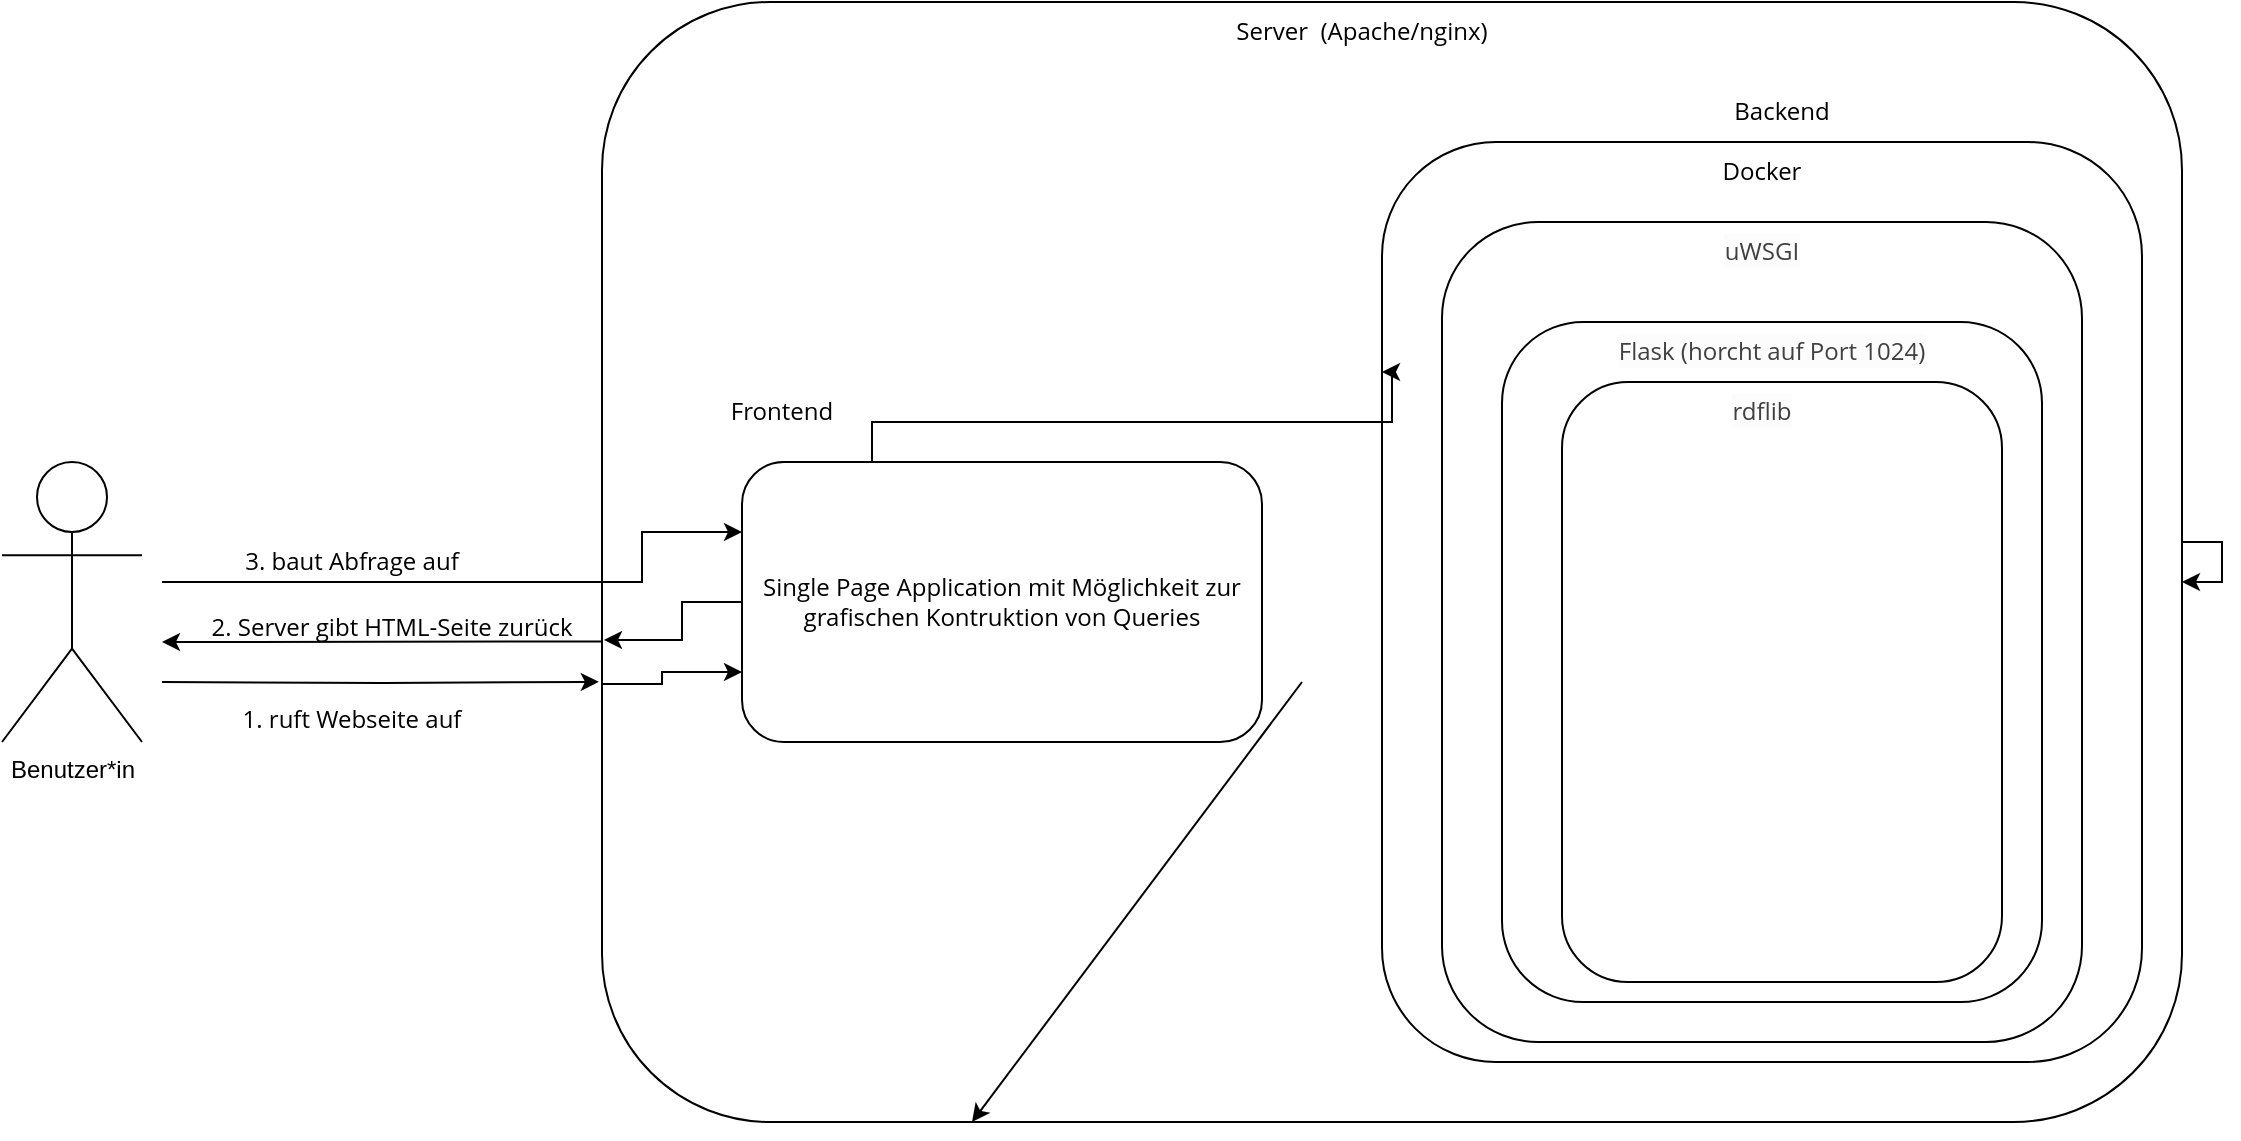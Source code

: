<mxfile version="16.5.3" type="device"><diagram id="emFFTFADupQ7bTWYculP" name="Page-1"><mxGraphModel dx="2113" dy="640" grid="1" gridSize="10" guides="1" tooltips="1" connect="1" arrows="1" fold="1" page="1" pageScale="1" pageWidth="1169" pageHeight="827" math="0" shadow="0"><root><mxCell id="0"/><mxCell id="1" parent="0"/><mxCell id="kD5JEAkg6AWsOWn-gfR0-1" value="" style="rounded=1;whiteSpace=wrap;html=1;fillColor=none;fontFamily=Open Sans;fontSource=https%3A%2F%2Ffonts.googleapis.com%2Fcss%3Ffamily%3DOpen%2BSans;" vertex="1" parent="1"><mxGeometry x="180" y="70" width="790" height="560" as="geometry"/></mxCell><mxCell id="kD5JEAkg6AWsOWn-gfR0-28" style="edgeStyle=orthogonalEdgeStyle;rounded=0;orthogonalLoop=1;jettySize=auto;html=1;exitX=0.25;exitY=0;exitDx=0;exitDy=0;fontFamily=Open Sans;fontSource=https%3A%2F%2Ffonts.googleapis.com%2Fcss%3Ffamily%3DOpen%2BSans;fontSize=12;entryX=0;entryY=0.25;entryDx=0;entryDy=0;" edge="1" parent="1" source="LyHXITibbVdXYKfObWaf-5" target="kD5JEAkg6AWsOWn-gfR0-19"><mxGeometry relative="1" as="geometry"><Array as="points"><mxPoint x="315" y="280"/><mxPoint x="575" y="280"/><mxPoint x="575" y="255"/></Array></mxGeometry></mxCell><mxCell id="LyHXITibbVdXYKfObWaf-5" value="&lt;font face=&quot;Open Sans&quot; data-font-src=&quot;https://fonts.googleapis.com/css?family=Open+Sans&quot;&gt;Single Page Application mit Möglichkeit zur grafischen Kontruktion von Queries&lt;/font&gt;" style="rounded=1;whiteSpace=wrap;html=1;" parent="1" vertex="1"><mxGeometry x="250" y="300" width="260" height="140" as="geometry"/></mxCell><mxCell id="LyHXITibbVdXYKfObWaf-9" value="Benutzer*in" style="shape=umlActor;verticalLabelPosition=bottom;verticalAlign=top;html=1;outlineConnect=0;" parent="1" vertex="1"><mxGeometry x="-120" y="300" width="70" height="140" as="geometry"/></mxCell><mxCell id="kD5JEAkg6AWsOWn-gfR0-3" value="&lt;font face=&quot;Open Sans&quot; data-font-src=&quot;https://fonts.googleapis.com/css?family=Open+Sans&quot;&gt;Server&amp;nbsp; (Apache/nginx)&lt;/font&gt;" style="text;html=1;strokeColor=none;fillColor=none;align=center;verticalAlign=middle;whiteSpace=wrap;rounded=0;" vertex="1" parent="1"><mxGeometry x="380" y="70" width="360" height="30" as="geometry"/></mxCell><mxCell id="kD5JEAkg6AWsOWn-gfR0-7" value="2. Server gibt HTML-Seite zurück" style="text;html=1;strokeColor=none;fillColor=none;align=center;verticalAlign=middle;whiteSpace=wrap;rounded=0;fontFamily=Open Sans;fontSource=https%3A%2F%2Ffonts.googleapis.com%2Fcss%3Ffamily%3DOpen%2BSans;" vertex="1" parent="1"><mxGeometry x="-30" y="368" width="210" height="30" as="geometry"/></mxCell><mxCell id="kD5JEAkg6AWsOWn-gfR0-8" value="" style="group" vertex="1" connectable="0" parent="1"><mxGeometry x="-50" y="414" width="210" height="30" as="geometry"/></mxCell><mxCell id="LyHXITibbVdXYKfObWaf-13" style="edgeStyle=orthogonalEdgeStyle;rounded=0;orthogonalLoop=1;jettySize=auto;html=1;entryX=-0.002;entryY=0.607;entryDx=0;entryDy=0;entryPerimeter=0;" parent="kD5JEAkg6AWsOWn-gfR0-8" target="kD5JEAkg6AWsOWn-gfR0-1" edge="1"><mxGeometry relative="1" as="geometry"><mxPoint x="10" y="-4" as="sourcePoint"/></mxGeometry></mxCell><mxCell id="kD5JEAkg6AWsOWn-gfR0-5" value="1. ruft Webseite auf" style="text;html=1;strokeColor=none;fillColor=none;align=center;verticalAlign=middle;whiteSpace=wrap;rounded=0;fontFamily=Open Sans;fontSource=https%3A%2F%2Ffonts.googleapis.com%2Fcss%3Ffamily%3DOpen%2BSans;" vertex="1" parent="kD5JEAkg6AWsOWn-gfR0-8"><mxGeometry width="210" height="30" as="geometry"/></mxCell><mxCell id="kD5JEAkg6AWsOWn-gfR0-11" style="edgeStyle=orthogonalEdgeStyle;rounded=0;orthogonalLoop=1;jettySize=auto;html=1;entryX=0;entryY=0.75;entryDx=0;entryDy=0;" edge="1" parent="1" target="LyHXITibbVdXYKfObWaf-5"><mxGeometry relative="1" as="geometry"><mxPoint x="180" y="411" as="sourcePoint"/><mxPoint x="188.42" y="419.92" as="targetPoint"/><Array as="points"><mxPoint x="210" y="411"/><mxPoint x="210" y="405"/></Array></mxGeometry></mxCell><mxCell id="kD5JEAkg6AWsOWn-gfR0-12" style="edgeStyle=orthogonalEdgeStyle;rounded=0;orthogonalLoop=1;jettySize=auto;html=1;exitX=0;exitY=0.5;exitDx=0;exitDy=0;" edge="1" parent="1" source="LyHXITibbVdXYKfObWaf-5"><mxGeometry relative="1" as="geometry"><mxPoint x="189.21" y="420.48" as="sourcePoint"/><mxPoint x="181" y="389" as="targetPoint"/><Array as="points"><mxPoint x="220" y="370"/><mxPoint x="220" y="389"/><mxPoint x="181" y="389"/></Array></mxGeometry></mxCell><mxCell id="kD5JEAkg6AWsOWn-gfR0-13" style="edgeStyle=orthogonalEdgeStyle;rounded=0;orthogonalLoop=1;jettySize=auto;html=1;entryX=0;entryY=0.25;entryDx=0;entryDy=0;" edge="1" parent="1" target="LyHXITibbVdXYKfObWaf-5"><mxGeometry relative="1" as="geometry"><mxPoint x="-40" y="360" as="sourcePoint"/><mxPoint x="188.42" y="419.92" as="targetPoint"/><Array as="points"><mxPoint x="200" y="360"/><mxPoint x="200" y="335"/></Array></mxGeometry></mxCell><mxCell id="kD5JEAkg6AWsOWn-gfR0-14" value="3. baut Abfrage auf" style="text;html=1;strokeColor=none;fillColor=none;align=center;verticalAlign=middle;whiteSpace=wrap;rounded=0;fontFamily=Open Sans;fontSource=https%3A%2F%2Ffonts.googleapis.com%2Fcss%3Ffamily%3DOpen%2BSans;" vertex="1" parent="1"><mxGeometry x="-50" y="335" width="210" height="30" as="geometry"/></mxCell><mxCell id="kD5JEAkg6AWsOWn-gfR0-16" value="" style="endArrow=classic;html=1;rounded=0;fontFamily=Open Sans;fontSource=https%3A%2F%2Ffonts.googleapis.com%2Fcss%3Ffamily%3DOpen%2BSans;exitX=0;exitY=0.571;exitDx=0;exitDy=0;exitPerimeter=0;" edge="1" parent="1" source="kD5JEAkg6AWsOWn-gfR0-1"><mxGeometry width="50" height="50" relative="1" as="geometry"><mxPoint x="180" y="347" as="sourcePoint"/><mxPoint x="-40" y="390" as="targetPoint"/></mxGeometry></mxCell><mxCell id="kD5JEAkg6AWsOWn-gfR0-17" value="Frontend" style="text;html=1;strokeColor=none;fillColor=none;align=center;verticalAlign=middle;whiteSpace=wrap;rounded=0;fontFamily=Open Sans;fontSource=https%3A%2F%2Ffonts.googleapis.com%2Fcss%3Ffamily%3DOpen%2BSans;" vertex="1" parent="1"><mxGeometry x="240" y="260" width="60" height="30" as="geometry"/></mxCell><mxCell id="kD5JEAkg6AWsOWn-gfR0-18" value="Backend" style="text;html=1;strokeColor=none;fillColor=none;align=center;verticalAlign=middle;whiteSpace=wrap;rounded=0;fontFamily=Open Sans;fontSource=https%3A%2F%2Ffonts.googleapis.com%2Fcss%3Ffamily%3DOpen%2BSans;" vertex="1" parent="1"><mxGeometry x="740" y="110" width="60" height="30" as="geometry"/></mxCell><mxCell id="kD5JEAkg6AWsOWn-gfR0-19" value="" style="rounded=1;whiteSpace=wrap;html=1;fontFamily=Open Sans;fontSource=https%3A%2F%2Ffonts.googleapis.com%2Fcss%3Ffamily%3DOpen%2BSans;fillColor=none;" vertex="1" parent="1"><mxGeometry x="570" y="140" width="380" height="460" as="geometry"/></mxCell><mxCell id="kD5JEAkg6AWsOWn-gfR0-20" value="Docker" style="text;html=1;strokeColor=none;fillColor=none;align=center;verticalAlign=middle;whiteSpace=wrap;rounded=0;fontFamily=Open Sans;fontSource=https%3A%2F%2Ffonts.googleapis.com%2Fcss%3Ffamily%3DOpen%2BSans;" vertex="1" parent="1"><mxGeometry x="640" y="140" width="240" height="30" as="geometry"/></mxCell><mxCell id="kD5JEAkg6AWsOWn-gfR0-21" value="" style="rounded=1;whiteSpace=wrap;html=1;fontFamily=Open Sans;fontSource=https%3A%2F%2Ffonts.googleapis.com%2Fcss%3Ffamily%3DOpen%2BSans;fillColor=none;" vertex="1" parent="1"><mxGeometry x="600" y="180" width="320" height="410" as="geometry"/></mxCell><mxCell id="kD5JEAkg6AWsOWn-gfR0-22" value="&lt;span style=&quot;color: rgb(64 , 64 , 64) ; background-color: rgb(252 , 252 , 252)&quot;&gt;&lt;font style=&quot;font-size: 12px&quot;&gt;uWSGI&lt;/font&gt;&lt;/span&gt;" style="text;html=1;strokeColor=none;fillColor=none;align=center;verticalAlign=middle;whiteSpace=wrap;rounded=0;fontFamily=Open Sans;fontSource=https%3A%2F%2Ffonts.googleapis.com%2Fcss%3Ffamily%3DOpen%2BSans;" vertex="1" parent="1"><mxGeometry x="640" y="180" width="240" height="30" as="geometry"/></mxCell><mxCell id="kD5JEAkg6AWsOWn-gfR0-23" value="" style="rounded=1;whiteSpace=wrap;html=1;fontFamily=Open Sans;fontSource=https%3A%2F%2Ffonts.googleapis.com%2Fcss%3Ffamily%3DOpen%2BSans;fontSize=12;fillColor=none;" vertex="1" parent="1"><mxGeometry x="630" y="230" width="270" height="340" as="geometry"/></mxCell><mxCell id="kD5JEAkg6AWsOWn-gfR0-24" value="&lt;span style=&quot;color: rgb(64 , 64 , 64) ; background-color: rgb(252 , 252 , 252)&quot;&gt;&lt;font style=&quot;font-size: 12px&quot;&gt;Flask (horcht auf Port 1024)&lt;/font&gt;&lt;/span&gt;" style="text;html=1;strokeColor=none;fillColor=none;align=center;verticalAlign=middle;whiteSpace=wrap;rounded=0;fontFamily=Open Sans;fontSource=https%3A%2F%2Ffonts.googleapis.com%2Fcss%3Ffamily%3DOpen%2BSans;" vertex="1" parent="1"><mxGeometry x="645" y="230" width="240" height="30" as="geometry"/></mxCell><mxCell id="kD5JEAkg6AWsOWn-gfR0-25" value="" style="rounded=1;whiteSpace=wrap;html=1;fontFamily=Open Sans;fontSource=https%3A%2F%2Ffonts.googleapis.com%2Fcss%3Ffamily%3DOpen%2BSans;fontSize=12;fillColor=none;" vertex="1" parent="1"><mxGeometry x="660" y="260" width="220" height="300" as="geometry"/></mxCell><mxCell id="kD5JEAkg6AWsOWn-gfR0-26" value="&lt;span style=&quot;color: rgb(64 , 64 , 64) ; background-color: rgb(252 , 252 , 252)&quot;&gt;&lt;font style=&quot;font-size: 12px&quot;&gt;rdflib&lt;/font&gt;&lt;/span&gt;" style="text;html=1;strokeColor=none;fillColor=none;align=center;verticalAlign=middle;whiteSpace=wrap;rounded=0;fontFamily=Open Sans;fontSource=https%3A%2F%2Ffonts.googleapis.com%2Fcss%3Ffamily%3DOpen%2BSans;" vertex="1" parent="1"><mxGeometry x="640" y="260" width="240" height="30" as="geometry"/></mxCell><mxCell id="kD5JEAkg6AWsOWn-gfR0-27" value="" style="endArrow=classic;html=1;rounded=0;fontFamily=Open Sans;fontSource=https%3A%2F%2Ffonts.googleapis.com%2Fcss%3Ffamily%3DOpen%2BSans;fontSize=12;" edge="1" parent="1" target="kD5JEAkg6AWsOWn-gfR0-1"><mxGeometry width="50" height="50" relative="1" as="geometry"><mxPoint x="530" y="410" as="sourcePoint"/><mxPoint x="580" y="360" as="targetPoint"/></mxGeometry></mxCell><mxCell id="kD5JEAkg6AWsOWn-gfR0-29" style="edgeStyle=orthogonalEdgeStyle;rounded=0;orthogonalLoop=1;jettySize=auto;html=1;fontFamily=Open Sans;fontSource=https%3A%2F%2Ffonts.googleapis.com%2Fcss%3Ffamily%3DOpen%2BSans;fontSize=12;" edge="1" parent="1" source="kD5JEAkg6AWsOWn-gfR0-1" target="kD5JEAkg6AWsOWn-gfR0-1"><mxGeometry relative="1" as="geometry"/></mxCell></root></mxGraphModel></diagram></mxfile>